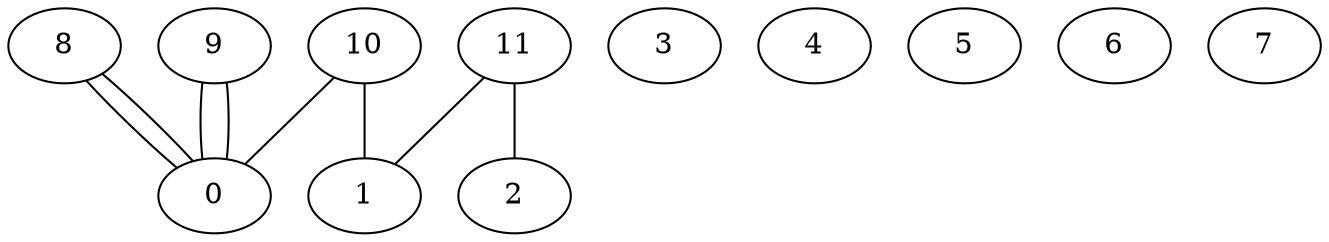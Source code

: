 graph G {
0;
1;
2;
3;
4;
5;
6;
7;
8;
9;
10;
11;
11--2 ;
11--1 ;
10--0 ;
10--1 ;
9--0 ;
9--0 ;
8--0 ;
8--0 ;
}

